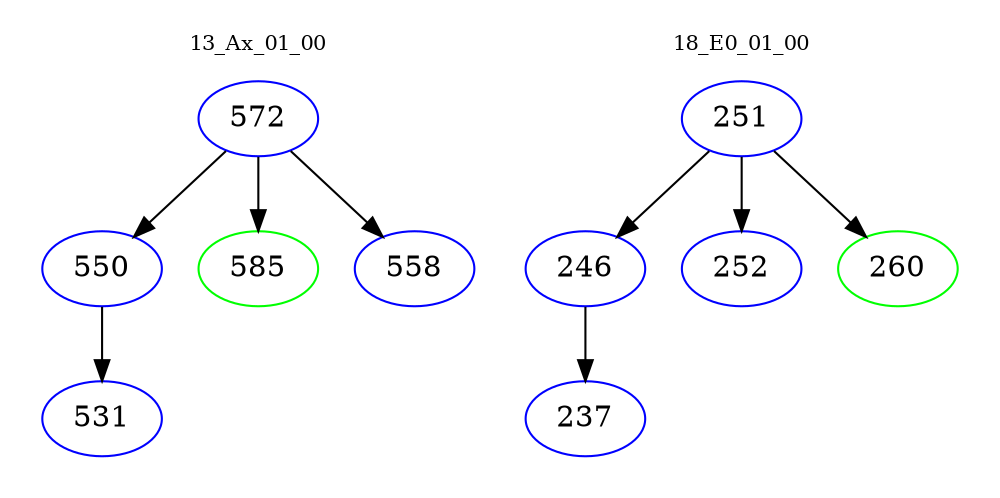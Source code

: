digraph{
subgraph cluster_0 {
color = white
label = "13_Ax_01_00";
fontsize=10;
T0_572 [label="572", color="blue"]
T0_572 -> T0_550 [color="black"]
T0_550 [label="550", color="blue"]
T0_550 -> T0_531 [color="black"]
T0_531 [label="531", color="blue"]
T0_572 -> T0_585 [color="black"]
T0_585 [label="585", color="green"]
T0_572 -> T0_558 [color="black"]
T0_558 [label="558", color="blue"]
}
subgraph cluster_1 {
color = white
label = "18_E0_01_00";
fontsize=10;
T1_251 [label="251", color="blue"]
T1_251 -> T1_246 [color="black"]
T1_246 [label="246", color="blue"]
T1_246 -> T1_237 [color="black"]
T1_237 [label="237", color="blue"]
T1_251 -> T1_252 [color="black"]
T1_252 [label="252", color="blue"]
T1_251 -> T1_260 [color="black"]
T1_260 [label="260", color="green"]
}
}
